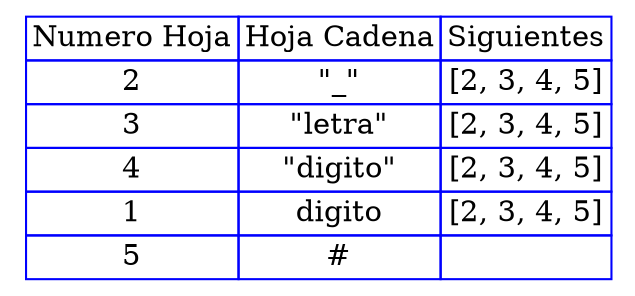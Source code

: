 digraph {

  tbl [

    shape=plaintext
    label=<
      <table border='0' cellborder='1' color='blue' cellspacing='0'>
        <tr><td>Numero Hoja</td><td>Hoja Cadena</td><td>Siguientes</td></tr><tr><td>2</td><td>"_"</td><td>[2, 3, 4, 5]</td></tr><tr><td>3</td><td>"letra"</td><td>[2, 3, 4, 5]</td></tr><tr><td>4</td><td>"digito"</td><td>[2, 3, 4, 5]</td></tr><tr><td>1</td><td>digito</td><td>[2, 3, 4, 5]</td></tr><tr><td>5</td><td>#</td><td></td></tr>

      </table>

    >];

}
